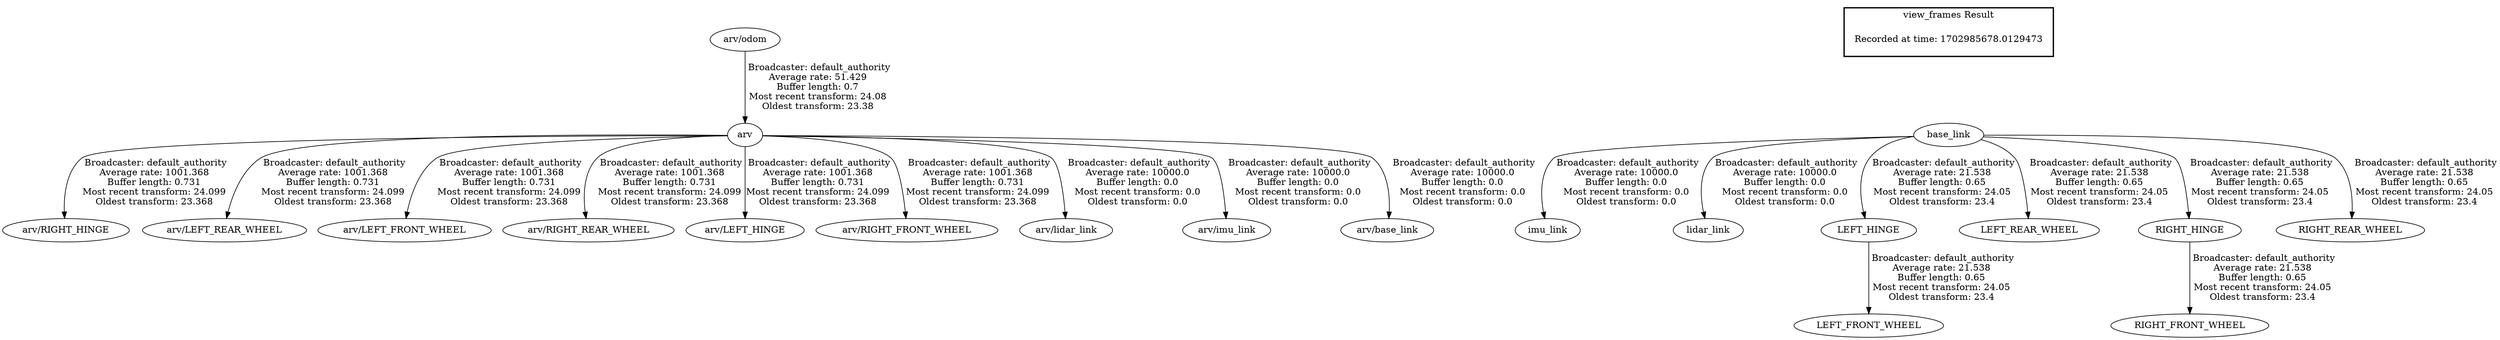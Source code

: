 digraph G {
"arv" -> "arv/RIGHT_HINGE"[label=" Broadcaster: default_authority\nAverage rate: 1001.368\nBuffer length: 0.731\nMost recent transform: 24.099\nOldest transform: 23.368\n"];
"arv/odom" -> "arv"[label=" Broadcaster: default_authority\nAverage rate: 51.429\nBuffer length: 0.7\nMost recent transform: 24.08\nOldest transform: 23.38\n"];
"arv" -> "arv/LEFT_REAR_WHEEL"[label=" Broadcaster: default_authority\nAverage rate: 1001.368\nBuffer length: 0.731\nMost recent transform: 24.099\nOldest transform: 23.368\n"];
"arv" -> "arv/LEFT_FRONT_WHEEL"[label=" Broadcaster: default_authority\nAverage rate: 1001.368\nBuffer length: 0.731\nMost recent transform: 24.099\nOldest transform: 23.368\n"];
"arv" -> "arv/RIGHT_REAR_WHEEL"[label=" Broadcaster: default_authority\nAverage rate: 1001.368\nBuffer length: 0.731\nMost recent transform: 24.099\nOldest transform: 23.368\n"];
"arv" -> "arv/LEFT_HINGE"[label=" Broadcaster: default_authority\nAverage rate: 1001.368\nBuffer length: 0.731\nMost recent transform: 24.099\nOldest transform: 23.368\n"];
"arv" -> "arv/RIGHT_FRONT_WHEEL"[label=" Broadcaster: default_authority\nAverage rate: 1001.368\nBuffer length: 0.731\nMost recent transform: 24.099\nOldest transform: 23.368\n"];
"base_link" -> "imu_link"[label=" Broadcaster: default_authority\nAverage rate: 10000.0\nBuffer length: 0.0\nMost recent transform: 0.0\nOldest transform: 0.0\n"];
"base_link" -> "lidar_link"[label=" Broadcaster: default_authority\nAverage rate: 10000.0\nBuffer length: 0.0\nMost recent transform: 0.0\nOldest transform: 0.0\n"];
"arv" -> "arv/lidar_link"[label=" Broadcaster: default_authority\nAverage rate: 10000.0\nBuffer length: 0.0\nMost recent transform: 0.0\nOldest transform: 0.0\n"];
"arv" -> "arv/imu_link"[label=" Broadcaster: default_authority\nAverage rate: 10000.0\nBuffer length: 0.0\nMost recent transform: 0.0\nOldest transform: 0.0\n"];
"arv" -> "arv/base_link"[label=" Broadcaster: default_authority\nAverage rate: 10000.0\nBuffer length: 0.0\nMost recent transform: 0.0\nOldest transform: 0.0\n"];
"LEFT_HINGE" -> "LEFT_FRONT_WHEEL"[label=" Broadcaster: default_authority\nAverage rate: 21.538\nBuffer length: 0.65\nMost recent transform: 24.05\nOldest transform: 23.4\n"];
"base_link" -> "LEFT_HINGE"[label=" Broadcaster: default_authority\nAverage rate: 21.538\nBuffer length: 0.65\nMost recent transform: 24.05\nOldest transform: 23.4\n"];
"base_link" -> "LEFT_REAR_WHEEL"[label=" Broadcaster: default_authority\nAverage rate: 21.538\nBuffer length: 0.65\nMost recent transform: 24.05\nOldest transform: 23.4\n"];
"RIGHT_HINGE" -> "RIGHT_FRONT_WHEEL"[label=" Broadcaster: default_authority\nAverage rate: 21.538\nBuffer length: 0.65\nMost recent transform: 24.05\nOldest transform: 23.4\n"];
"base_link" -> "RIGHT_HINGE"[label=" Broadcaster: default_authority\nAverage rate: 21.538\nBuffer length: 0.65\nMost recent transform: 24.05\nOldest transform: 23.4\n"];
"base_link" -> "RIGHT_REAR_WHEEL"[label=" Broadcaster: default_authority\nAverage rate: 21.538\nBuffer length: 0.65\nMost recent transform: 24.05\nOldest transform: 23.4\n"];
edge [style=invis];
 subgraph cluster_legend { style=bold; color=black; label ="view_frames Result";
"Recorded at time: 1702985678.0129473"[ shape=plaintext ] ;
}->"base_link";
}